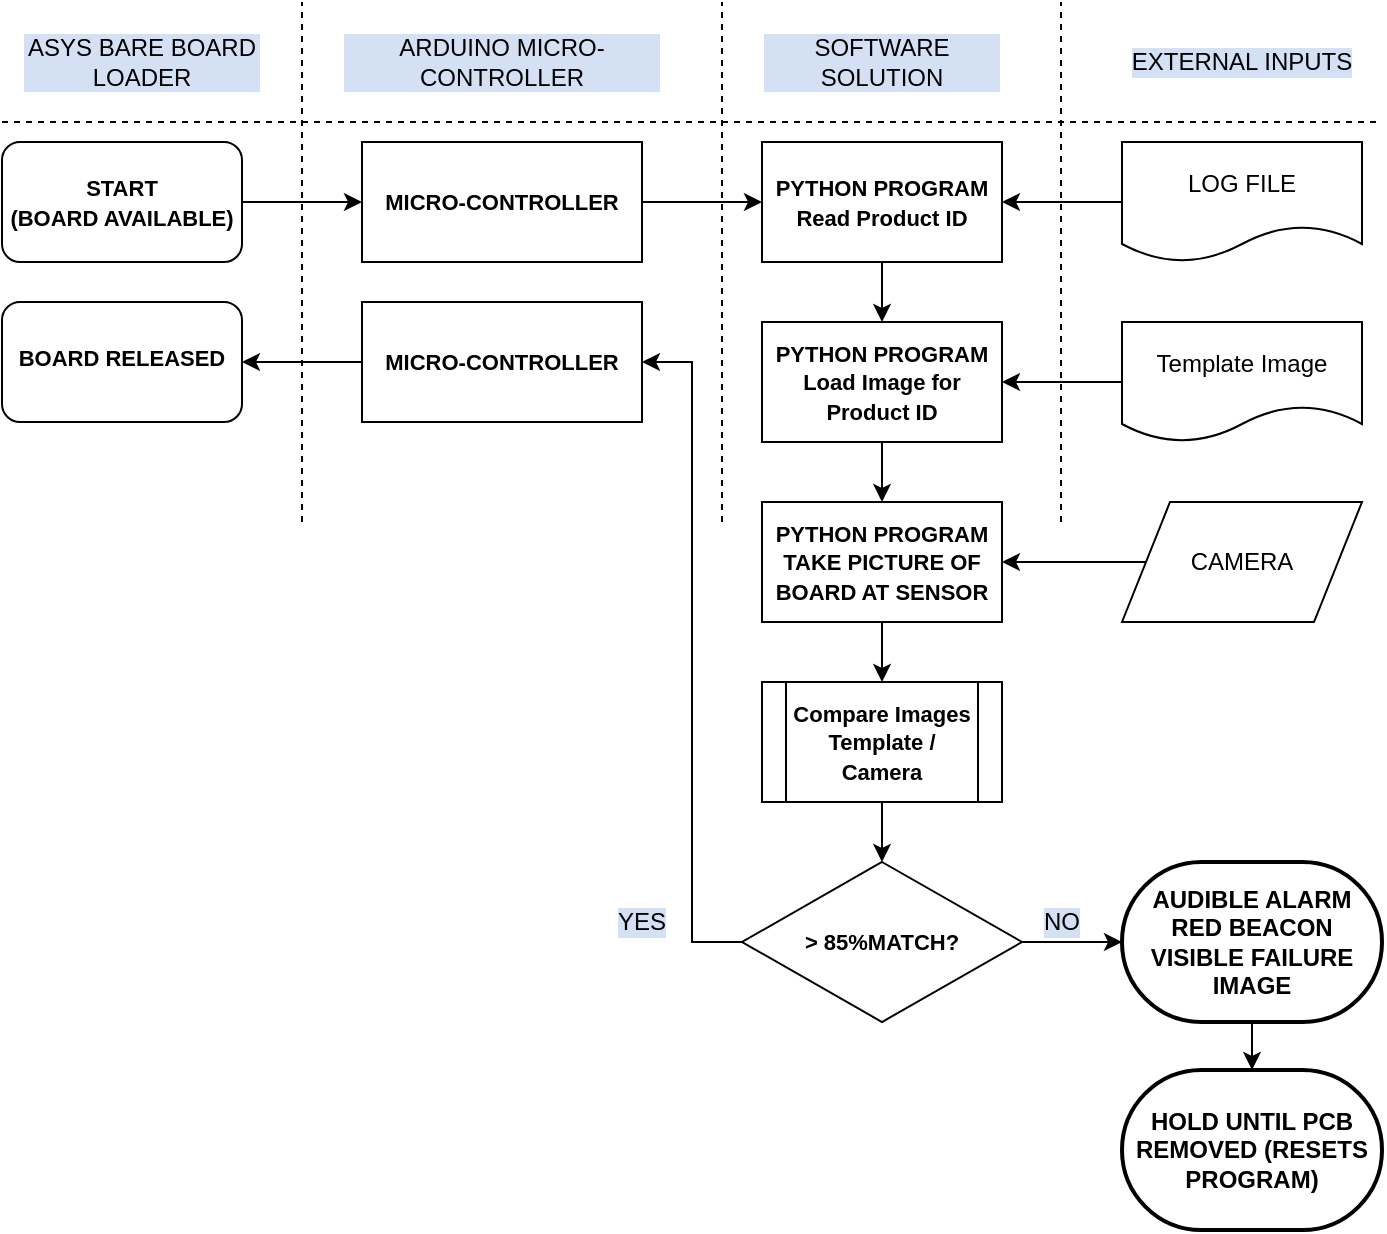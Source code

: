 <mxfile version="11.2.8" type="github" pages="1"><diagram id="OKEKxsGfDTj9DcfqAmVh" name="Page-1"><mxGraphModel dx="1038" dy="499" grid="1" gridSize="10" guides="1" tooltips="1" connect="1" arrows="1" fold="1" page="1" pageScale="1" pageWidth="827" pageHeight="1169" math="0" shadow="0"><root><mxCell id="0"/><mxCell id="1" parent="0"/><mxCell id="LNqma4GSakMNHXPh-yDi-4" style="edgeStyle=orthogonalEdgeStyle;rounded=0;orthogonalLoop=1;jettySize=auto;html=1;exitX=1;exitY=0.5;exitDx=0;exitDy=0;entryX=0;entryY=0.5;entryDx=0;entryDy=0;" edge="1" parent="1" source="LNqma4GSakMNHXPh-yDi-1" target="LNqma4GSakMNHXPh-yDi-2"><mxGeometry relative="1" as="geometry"/></mxCell><mxCell id="LNqma4GSakMNHXPh-yDi-1" value="&lt;font style=&quot;font-size: 11px&quot;&gt;&lt;b&gt;START&lt;br&gt;(BOARD AVAILABLE)&lt;/b&gt;&lt;/font&gt;" style="rounded=1;whiteSpace=wrap;html=1;" vertex="1" parent="1"><mxGeometry x="30" y="80" width="120" height="60" as="geometry"/></mxCell><mxCell id="LNqma4GSakMNHXPh-yDi-5" style="edgeStyle=orthogonalEdgeStyle;rounded=0;orthogonalLoop=1;jettySize=auto;html=1;exitX=1;exitY=0.5;exitDx=0;exitDy=0;entryX=0;entryY=0.5;entryDx=0;entryDy=0;" edge="1" parent="1" source="LNqma4GSakMNHXPh-yDi-2" target="LNqma4GSakMNHXPh-yDi-3"><mxGeometry relative="1" as="geometry"/></mxCell><mxCell id="LNqma4GSakMNHXPh-yDi-2" value="&lt;span style=&quot;font-size: 11px&quot;&gt;&lt;b&gt;MICRO-CONTROLLER&lt;/b&gt;&lt;/span&gt;" style="rounded=0;whiteSpace=wrap;html=1;align=center;" vertex="1" parent="1"><mxGeometry x="210" y="80" width="140" height="60" as="geometry"/></mxCell><mxCell id="LNqma4GSakMNHXPh-yDi-17" style="edgeStyle=orthogonalEdgeStyle;rounded=0;orthogonalLoop=1;jettySize=auto;html=1;exitX=0.5;exitY=1;exitDx=0;exitDy=0;entryX=0.5;entryY=0;entryDx=0;entryDy=0;" edge="1" parent="1" source="LNqma4GSakMNHXPh-yDi-3" target="LNqma4GSakMNHXPh-yDi-10"><mxGeometry relative="1" as="geometry"/></mxCell><mxCell id="LNqma4GSakMNHXPh-yDi-3" value="&lt;b&gt;&lt;font style=&quot;font-size: 11px&quot;&gt;PYTHON PROGRAM&lt;br&gt;Read Product ID&lt;br&gt;&lt;/font&gt;&lt;/b&gt;" style="rounded=0;whiteSpace=wrap;html=1;" vertex="1" parent="1"><mxGeometry x="410" y="80" width="120" height="60" as="geometry"/></mxCell><mxCell id="LNqma4GSakMNHXPh-yDi-23" style="edgeStyle=orthogonalEdgeStyle;rounded=0;orthogonalLoop=1;jettySize=auto;html=1;exitX=0.5;exitY=1;exitDx=0;exitDy=0;entryX=0.5;entryY=0;entryDx=0;entryDy=0;" edge="1" parent="1" source="LNqma4GSakMNHXPh-yDi-10" target="LNqma4GSakMNHXPh-yDi-11"><mxGeometry relative="1" as="geometry"/></mxCell><mxCell id="LNqma4GSakMNHXPh-yDi-10" value="&lt;b&gt;&lt;font style=&quot;font-size: 11px&quot;&gt;PYTHON PROGRAM&lt;br&gt;Load Image for Product ID&lt;br&gt;&lt;/font&gt;&lt;/b&gt;" style="rounded=0;whiteSpace=wrap;html=1;" vertex="1" parent="1"><mxGeometry x="410" y="170" width="120" height="60" as="geometry"/></mxCell><mxCell id="LNqma4GSakMNHXPh-yDi-25" style="edgeStyle=orthogonalEdgeStyle;rounded=0;orthogonalLoop=1;jettySize=auto;html=1;exitX=0.5;exitY=1;exitDx=0;exitDy=0;entryX=0.5;entryY=0;entryDx=0;entryDy=0;" edge="1" parent="1" source="LNqma4GSakMNHXPh-yDi-11" target="LNqma4GSakMNHXPh-yDi-24"><mxGeometry relative="1" as="geometry"/></mxCell><mxCell id="LNqma4GSakMNHXPh-yDi-11" value="&lt;b&gt;&lt;font style=&quot;font-size: 11px&quot;&gt;PYTHON PROGRAM&lt;br&gt;TAKE PICTURE OF BOARD AT SENSOR&lt;br&gt;&lt;/font&gt;&lt;/b&gt;" style="rounded=0;whiteSpace=wrap;html=1;" vertex="1" parent="1"><mxGeometry x="410" y="260" width="120" height="60" as="geometry"/></mxCell><mxCell id="LNqma4GSakMNHXPh-yDi-20" style="edgeStyle=orthogonalEdgeStyle;rounded=0;orthogonalLoop=1;jettySize=auto;html=1;exitX=0;exitY=0.5;exitDx=0;exitDy=0;entryX=1;entryY=0.5;entryDx=0;entryDy=0;" edge="1" parent="1" source="LNqma4GSakMNHXPh-yDi-12" target="LNqma4GSakMNHXPh-yDi-3"><mxGeometry relative="1" as="geometry"/></mxCell><mxCell id="LNqma4GSakMNHXPh-yDi-12" value="LOG FILE" style="shape=document;whiteSpace=wrap;html=1;boundedLbl=1;" vertex="1" parent="1"><mxGeometry x="590" y="80" width="120" height="60" as="geometry"/></mxCell><mxCell id="LNqma4GSakMNHXPh-yDi-19" style="edgeStyle=orthogonalEdgeStyle;rounded=0;orthogonalLoop=1;jettySize=auto;html=1;exitX=0;exitY=0.5;exitDx=0;exitDy=0;entryX=1;entryY=0.5;entryDx=0;entryDy=0;" edge="1" parent="1" source="LNqma4GSakMNHXPh-yDi-18" target="LNqma4GSakMNHXPh-yDi-10"><mxGeometry relative="1" as="geometry"/></mxCell><mxCell id="LNqma4GSakMNHXPh-yDi-18" value="Template Image" style="shape=document;whiteSpace=wrap;html=1;boundedLbl=1;" vertex="1" parent="1"><mxGeometry x="590" y="170" width="120" height="60" as="geometry"/></mxCell><mxCell id="LNqma4GSakMNHXPh-yDi-22" style="edgeStyle=orthogonalEdgeStyle;rounded=0;orthogonalLoop=1;jettySize=auto;html=1;exitX=0;exitY=0.5;exitDx=0;exitDy=0;entryX=1;entryY=0.5;entryDx=0;entryDy=0;" edge="1" parent="1" source="LNqma4GSakMNHXPh-yDi-21" target="LNqma4GSakMNHXPh-yDi-11"><mxGeometry relative="1" as="geometry"/></mxCell><mxCell id="LNqma4GSakMNHXPh-yDi-21" value="CAMERA" style="shape=parallelogram;perimeter=parallelogramPerimeter;whiteSpace=wrap;html=1;" vertex="1" parent="1"><mxGeometry x="590" y="260" width="120" height="60" as="geometry"/></mxCell><mxCell id="LNqma4GSakMNHXPh-yDi-27" style="edgeStyle=orthogonalEdgeStyle;rounded=0;orthogonalLoop=1;jettySize=auto;html=1;exitX=0.5;exitY=1;exitDx=0;exitDy=0;entryX=0.5;entryY=0;entryDx=0;entryDy=0;" edge="1" parent="1" source="LNqma4GSakMNHXPh-yDi-24" target="LNqma4GSakMNHXPh-yDi-26"><mxGeometry relative="1" as="geometry"/></mxCell><mxCell id="LNqma4GSakMNHXPh-yDi-24" value="&lt;font style=&quot;font-size: 11px&quot;&gt;&lt;b&gt;Compare Images&lt;br&gt;Template / Camera&lt;/b&gt;&lt;/font&gt;" style="shape=process;whiteSpace=wrap;html=1;backgroundOutline=1;" vertex="1" parent="1"><mxGeometry x="410" y="350" width="120" height="60" as="geometry"/></mxCell><mxCell id="LNqma4GSakMNHXPh-yDi-29" style="edgeStyle=orthogonalEdgeStyle;rounded=0;orthogonalLoop=1;jettySize=auto;html=1;exitX=1;exitY=0.5;exitDx=0;exitDy=0;entryX=0;entryY=0.5;entryDx=0;entryDy=0;entryPerimeter=0;" edge="1" parent="1" source="LNqma4GSakMNHXPh-yDi-26" target="LNqma4GSakMNHXPh-yDi-28"><mxGeometry relative="1" as="geometry"/></mxCell><mxCell id="LNqma4GSakMNHXPh-yDi-32" style="edgeStyle=orthogonalEdgeStyle;rounded=0;orthogonalLoop=1;jettySize=auto;html=1;exitX=0;exitY=0.5;exitDx=0;exitDy=0;entryX=1;entryY=0.5;entryDx=0;entryDy=0;" edge="1" parent="1" source="LNqma4GSakMNHXPh-yDi-26" target="LNqma4GSakMNHXPh-yDi-30"><mxGeometry relative="1" as="geometry"/></mxCell><mxCell id="LNqma4GSakMNHXPh-yDi-26" value="&lt;b&gt;&lt;font style=&quot;font-size: 11px&quot;&gt;&amp;gt; 85%MATCH?&lt;/font&gt;&lt;/b&gt;" style="rhombus;whiteSpace=wrap;html=1;align=center;" vertex="1" parent="1"><mxGeometry x="400" y="440" width="140" height="80" as="geometry"/></mxCell><mxCell id="LNqma4GSakMNHXPh-yDi-36" style="edgeStyle=orthogonalEdgeStyle;rounded=0;orthogonalLoop=1;jettySize=auto;html=1;exitX=0.5;exitY=1;exitDx=0;exitDy=0;exitPerimeter=0;entryX=0.5;entryY=0;entryDx=0;entryDy=0;entryPerimeter=0;" edge="1" parent="1" source="LNqma4GSakMNHXPh-yDi-28" target="LNqma4GSakMNHXPh-yDi-35"><mxGeometry relative="1" as="geometry"/></mxCell><mxCell id="LNqma4GSakMNHXPh-yDi-28" value="&lt;b&gt;AUDIBLE ALARM&lt;br&gt;RED BEACON&lt;br&gt;VISIBLE FAILURE IMAGE&lt;/b&gt;" style="strokeWidth=2;html=1;shape=mxgraph.flowchart.terminator;whiteSpace=wrap;" vertex="1" parent="1"><mxGeometry x="590" y="440" width="130" height="80" as="geometry"/></mxCell><mxCell id="LNqma4GSakMNHXPh-yDi-34" style="edgeStyle=orthogonalEdgeStyle;rounded=0;orthogonalLoop=1;jettySize=auto;html=1;exitX=0;exitY=0.5;exitDx=0;exitDy=0;entryX=1;entryY=0.5;entryDx=0;entryDy=0;" edge="1" parent="1" source="LNqma4GSakMNHXPh-yDi-30" target="LNqma4GSakMNHXPh-yDi-33"><mxGeometry relative="1" as="geometry"/></mxCell><mxCell id="LNqma4GSakMNHXPh-yDi-30" value="&lt;span style=&quot;font-size: 11px&quot;&gt;&lt;b&gt;MICRO-CONTROLLER&lt;/b&gt;&lt;/span&gt;" style="rounded=0;whiteSpace=wrap;html=1;" vertex="1" parent="1"><mxGeometry x="210" y="160" width="140" height="60" as="geometry"/></mxCell><mxCell id="LNqma4GSakMNHXPh-yDi-33" value="&lt;font style=&quot;font-size: 11px&quot;&gt;&lt;b&gt;&lt;br&gt;BOARD RELEASED&lt;br&gt;&lt;/b&gt;&lt;/font&gt;" style="rounded=1;whiteSpace=wrap;html=1;align=center;verticalAlign=top;" vertex="1" parent="1"><mxGeometry x="30" y="160" width="120" height="60" as="geometry"/></mxCell><mxCell id="LNqma4GSakMNHXPh-yDi-35" value="&lt;b&gt;HOLD UNTIL PCB REMOVED (RESETS PROGRAM)&lt;/b&gt;" style="strokeWidth=2;html=1;shape=mxgraph.flowchart.terminator;whiteSpace=wrap;" vertex="1" parent="1"><mxGeometry x="590" y="544" width="130" height="80" as="geometry"/></mxCell><mxCell id="LNqma4GSakMNHXPh-yDi-38" value="" style="endArrow=none;dashed=1;html=1;" edge="1" parent="1"><mxGeometry width="50" height="50" relative="1" as="geometry"><mxPoint x="30" y="70" as="sourcePoint"/><mxPoint x="720" y="70" as="targetPoint"/></mxGeometry></mxCell><mxCell id="LNqma4GSakMNHXPh-yDi-39" value="" style="endArrow=none;dashed=1;html=1;" edge="1" parent="1"><mxGeometry width="50" height="50" relative="1" as="geometry"><mxPoint x="180" y="270" as="sourcePoint"/><mxPoint x="180" y="10" as="targetPoint"/></mxGeometry></mxCell><mxCell id="LNqma4GSakMNHXPh-yDi-40" value="" style="endArrow=none;dashed=1;html=1;" edge="1" parent="1"><mxGeometry width="50" height="50" relative="1" as="geometry"><mxPoint x="390" y="270" as="sourcePoint"/><mxPoint x="390" y="10" as="targetPoint"/></mxGeometry></mxCell><mxCell id="LNqma4GSakMNHXPh-yDi-41" value="" style="endArrow=none;dashed=1;html=1;" edge="1" parent="1"><mxGeometry width="50" height="50" relative="1" as="geometry"><mxPoint x="559.5" y="270" as="sourcePoint"/><mxPoint x="559.5" y="10" as="targetPoint"/></mxGeometry></mxCell><mxCell id="LNqma4GSakMNHXPh-yDi-42" value="ASYS BARE BOARD LOADER" style="text;html=1;strokeColor=none;fillColor=none;align=center;verticalAlign=middle;whiteSpace=wrap;rounded=0;labelBackgroundColor=#D4E1F5;" vertex="1" parent="1"><mxGeometry x="40" y="30" width="120" height="20" as="geometry"/></mxCell><mxCell id="LNqma4GSakMNHXPh-yDi-43" value="ARDUINO MICRO-CONTROLLER" style="text;html=1;strokeColor=none;fillColor=none;align=center;verticalAlign=middle;whiteSpace=wrap;rounded=0;labelBackgroundColor=#D4E1F5;" vertex="1" parent="1"><mxGeometry x="200" y="30" width="160" height="20" as="geometry"/></mxCell><mxCell id="LNqma4GSakMNHXPh-yDi-44" value="SOFTWARE SOLUTION" style="text;html=1;strokeColor=none;fillColor=none;align=center;verticalAlign=middle;whiteSpace=wrap;rounded=0;labelBackgroundColor=#D4E1F5;" vertex="1" parent="1"><mxGeometry x="410" y="30" width="120" height="20" as="geometry"/></mxCell><mxCell id="LNqma4GSakMNHXPh-yDi-45" value="EXTERNAL INPUTS" style="text;html=1;strokeColor=none;fillColor=none;align=center;verticalAlign=middle;whiteSpace=wrap;rounded=0;labelBackgroundColor=#D4E1F5;" vertex="1" parent="1"><mxGeometry x="590" y="30" width="120" height="20" as="geometry"/></mxCell><mxCell id="LNqma4GSakMNHXPh-yDi-46" value="YES" style="text;html=1;strokeColor=none;fillColor=none;align=center;verticalAlign=middle;whiteSpace=wrap;rounded=0;labelBackgroundColor=#D4E1F5;" vertex="1" parent="1"><mxGeometry x="330" y="460" width="40" height="20" as="geometry"/></mxCell><mxCell id="LNqma4GSakMNHXPh-yDi-47" value="NO" style="text;html=1;strokeColor=none;fillColor=none;align=center;verticalAlign=middle;whiteSpace=wrap;rounded=0;labelBackgroundColor=#D4E1F5;" vertex="1" parent="1"><mxGeometry x="540" y="460" width="40" height="20" as="geometry"/></mxCell></root></mxGraphModel></diagram></mxfile>